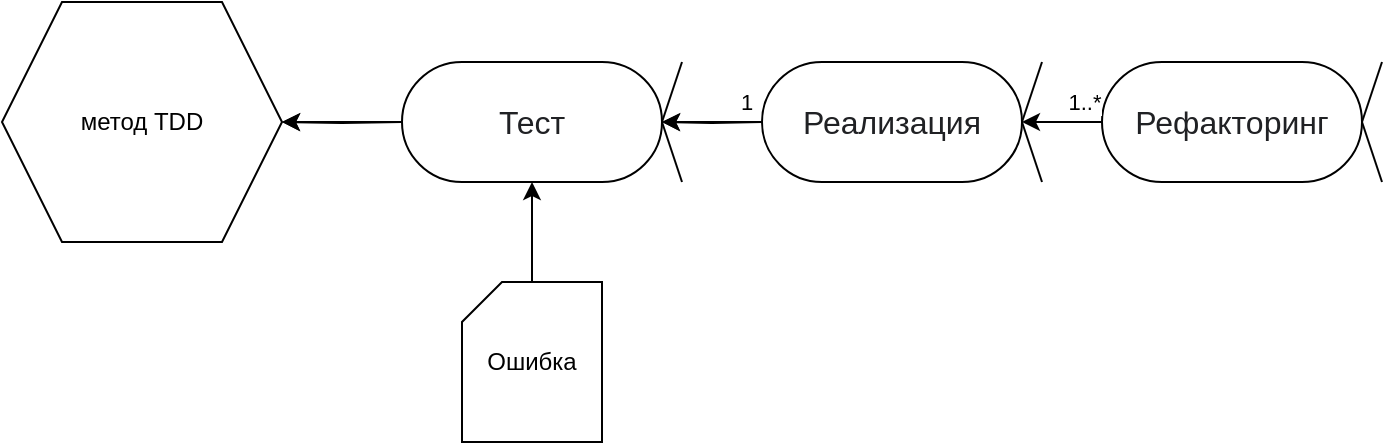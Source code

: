 <mxfile version="15.9.4" type="github">
  <diagram name="Page-1" id="e7e014a7-5840-1c2e-5031-d8a46d1fe8dd">
    <mxGraphModel dx="868" dy="453" grid="1" gridSize="10" guides="1" tooltips="1" connect="1" arrows="1" fold="1" page="1" pageScale="1" pageWidth="1169" pageHeight="826" background="none" math="0" shadow="0">
      <root>
        <mxCell id="0" />
        <mxCell id="1" parent="0" />
        <mxCell id="hjKGUoCsUy8046te_LSd-41" value="метод TDD" style="shape=hexagon;perimeter=hexagonPerimeter2;whiteSpace=wrap;html=1;fixedSize=1;size=30;rotation=0;" vertex="1" parent="1">
          <mxGeometry x="460" y="120" width="140" height="120" as="geometry" />
        </mxCell>
        <mxCell id="hjKGUoCsUy8046te_LSd-42" value="" style="group" vertex="1" connectable="0" parent="1">
          <mxGeometry x="690" y="150" width="110" height="60" as="geometry" />
        </mxCell>
        <mxCell id="hjKGUoCsUy8046te_LSd-43" value="&lt;font color=&quot;#202124&quot; face=&quot;arial, sans-serif&quot;&gt;&lt;span style=&quot;font-size: 16px ; background-color: rgb(255 , 255 , 255)&quot;&gt;Тест&lt;/span&gt;&lt;/font&gt;" style="rounded=1;whiteSpace=wrap;html=1;arcSize=50;" vertex="1" parent="hjKGUoCsUy8046te_LSd-42">
          <mxGeometry x="-30" width="130" height="60" as="geometry" />
        </mxCell>
        <mxCell id="hjKGUoCsUy8046te_LSd-44" value="" style="endArrow=none;html=1;rounded=0;curved=1;entryX=1;entryY=0.5;entryDx=0;entryDy=0;" edge="1" parent="hjKGUoCsUy8046te_LSd-42" target="hjKGUoCsUy8046te_LSd-43">
          <mxGeometry width="50" height="50" relative="1" as="geometry">
            <mxPoint x="110" y="60" as="sourcePoint" />
            <mxPoint x="210" y="-10" as="targetPoint" />
          </mxGeometry>
        </mxCell>
        <mxCell id="hjKGUoCsUy8046te_LSd-45" value="" style="endArrow=none;html=1;rounded=0;curved=1;entryX=1;entryY=0.5;entryDx=0;entryDy=0;" edge="1" parent="hjKGUoCsUy8046te_LSd-42" target="hjKGUoCsUy8046te_LSd-43">
          <mxGeometry width="50" height="50" relative="1" as="geometry">
            <mxPoint x="110" as="sourcePoint" />
            <mxPoint x="110" y="40" as="targetPoint" />
          </mxGeometry>
        </mxCell>
        <mxCell id="hjKGUoCsUy8046te_LSd-46" value="" style="group" vertex="1" connectable="0" parent="1">
          <mxGeometry x="870" y="150" width="110" height="60" as="geometry" />
        </mxCell>
        <mxCell id="hjKGUoCsUy8046te_LSd-47" value="&lt;font color=&quot;#202124&quot; face=&quot;arial, sans-serif&quot;&gt;&lt;span style=&quot;font-size: 16px ; background-color: rgb(255 , 255 , 255)&quot;&gt;Реализация&lt;/span&gt;&lt;/font&gt;" style="rounded=1;whiteSpace=wrap;html=1;arcSize=50;" vertex="1" parent="hjKGUoCsUy8046te_LSd-46">
          <mxGeometry x="-30" width="130" height="60" as="geometry" />
        </mxCell>
        <mxCell id="hjKGUoCsUy8046te_LSd-48" value="" style="endArrow=none;html=1;rounded=0;curved=1;entryX=1;entryY=0.5;entryDx=0;entryDy=0;" edge="1" parent="hjKGUoCsUy8046te_LSd-46" target="hjKGUoCsUy8046te_LSd-47">
          <mxGeometry width="50" height="50" relative="1" as="geometry">
            <mxPoint x="110" y="60" as="sourcePoint" />
            <mxPoint x="210" y="-10" as="targetPoint" />
          </mxGeometry>
        </mxCell>
        <mxCell id="hjKGUoCsUy8046te_LSd-49" value="" style="endArrow=none;html=1;rounded=0;curved=1;entryX=1;entryY=0.5;entryDx=0;entryDy=0;" edge="1" parent="hjKGUoCsUy8046te_LSd-46" target="hjKGUoCsUy8046te_LSd-47">
          <mxGeometry width="50" height="50" relative="1" as="geometry">
            <mxPoint x="110" as="sourcePoint" />
            <mxPoint x="110" y="40" as="targetPoint" />
          </mxGeometry>
        </mxCell>
        <mxCell id="hjKGUoCsUy8046te_LSd-58" style="edgeStyle=orthogonalEdgeStyle;rounded=0;orthogonalLoop=1;jettySize=auto;html=1;exitX=0;exitY=0.5;exitDx=0;exitDy=0;entryX=1;entryY=0.5;entryDx=0;entryDy=0;" edge="1" parent="1" source="hjKGUoCsUy8046te_LSd-43" target="hjKGUoCsUy8046te_LSd-41">
          <mxGeometry relative="1" as="geometry" />
        </mxCell>
        <mxCell id="hjKGUoCsUy8046te_LSd-59" style="edgeStyle=orthogonalEdgeStyle;rounded=0;orthogonalLoop=1;jettySize=auto;html=1;entryX=1;entryY=0.5;entryDx=0;entryDy=0;" edge="1" parent="1" target="hjKGUoCsUy8046te_LSd-41">
          <mxGeometry relative="1" as="geometry">
            <mxPoint x="660" y="180" as="sourcePoint" />
          </mxGeometry>
        </mxCell>
        <mxCell id="hjKGUoCsUy8046te_LSd-62" style="edgeStyle=orthogonalEdgeStyle;rounded=0;orthogonalLoop=1;jettySize=auto;html=1;entryX=1;entryY=0.5;entryDx=0;entryDy=0;" edge="1" parent="1" target="hjKGUoCsUy8046te_LSd-43">
          <mxGeometry relative="1" as="geometry">
            <mxPoint x="810" y="180" as="targetPoint" />
            <mxPoint x="840" y="180" as="sourcePoint" />
          </mxGeometry>
        </mxCell>
        <mxCell id="hjKGUoCsUy8046te_LSd-63" value="1" style="edgeLabel;html=1;align=center;verticalAlign=middle;resizable=0;points=[];" vertex="1" connectable="0" parent="hjKGUoCsUy8046te_LSd-62">
          <mxGeometry x="-0.676" relative="1" as="geometry">
            <mxPoint y="-10" as="offset" />
          </mxGeometry>
        </mxCell>
        <mxCell id="hjKGUoCsUy8046te_LSd-65" value="" style="group" vertex="1" connectable="0" parent="1">
          <mxGeometry x="1040" y="150" width="110" height="60" as="geometry" />
        </mxCell>
        <mxCell id="hjKGUoCsUy8046te_LSd-66" value="&lt;font color=&quot;#202124&quot; face=&quot;arial, sans-serif&quot;&gt;&lt;span style=&quot;font-size: 16px ; background-color: rgb(255 , 255 , 255)&quot;&gt;Рефакторинг&lt;/span&gt;&lt;/font&gt;" style="rounded=1;whiteSpace=wrap;html=1;arcSize=50;" vertex="1" parent="hjKGUoCsUy8046te_LSd-65">
          <mxGeometry x="-30" width="130" height="60" as="geometry" />
        </mxCell>
        <mxCell id="hjKGUoCsUy8046te_LSd-67" value="" style="endArrow=none;html=1;rounded=0;curved=1;entryX=1;entryY=0.5;entryDx=0;entryDy=0;" edge="1" parent="hjKGUoCsUy8046te_LSd-65" target="hjKGUoCsUy8046te_LSd-66">
          <mxGeometry width="50" height="50" relative="1" as="geometry">
            <mxPoint x="110" y="60" as="sourcePoint" />
            <mxPoint x="210" y="-10" as="targetPoint" />
          </mxGeometry>
        </mxCell>
        <mxCell id="hjKGUoCsUy8046te_LSd-68" value="" style="endArrow=none;html=1;rounded=0;curved=1;entryX=1;entryY=0.5;entryDx=0;entryDy=0;" edge="1" parent="hjKGUoCsUy8046te_LSd-65" target="hjKGUoCsUy8046te_LSd-66">
          <mxGeometry width="50" height="50" relative="1" as="geometry">
            <mxPoint x="110" as="sourcePoint" />
            <mxPoint x="110" y="40" as="targetPoint" />
          </mxGeometry>
        </mxCell>
        <mxCell id="hjKGUoCsUy8046te_LSd-69" style="edgeStyle=orthogonalEdgeStyle;rounded=0;orthogonalLoop=1;jettySize=auto;html=1;exitX=0;exitY=0.5;exitDx=0;exitDy=0;entryX=1;entryY=0.5;entryDx=0;entryDy=0;" edge="1" parent="1" source="hjKGUoCsUy8046te_LSd-66" target="hjKGUoCsUy8046te_LSd-47">
          <mxGeometry relative="1" as="geometry" />
        </mxCell>
        <mxCell id="hjKGUoCsUy8046te_LSd-70" value="1..*" style="edgeLabel;html=1;align=center;verticalAlign=middle;resizable=0;points=[];" vertex="1" connectable="0" parent="hjKGUoCsUy8046te_LSd-69">
          <mxGeometry x="-0.288" y="1" relative="1" as="geometry">
            <mxPoint x="5" y="-11" as="offset" />
          </mxGeometry>
        </mxCell>
        <mxCell id="hjKGUoCsUy8046te_LSd-96" style="edgeStyle=orthogonalEdgeStyle;rounded=0;orthogonalLoop=1;jettySize=auto;html=1;" edge="1" parent="1" source="hjKGUoCsUy8046te_LSd-76">
          <mxGeometry relative="1" as="geometry">
            <mxPoint x="725" y="210" as="targetPoint" />
          </mxGeometry>
        </mxCell>
        <mxCell id="hjKGUoCsUy8046te_LSd-76" value="Ошибка" style="shape=card;whiteSpace=wrap;html=1;size=20;" vertex="1" parent="1">
          <mxGeometry x="690" y="260" width="70" height="80" as="geometry" />
        </mxCell>
        <mxCell id="hjKGUoCsUy8046te_LSd-94" value="" style="edgeStyle=orthogonalEdgeStyle;rounded=0;orthogonalLoop=1;jettySize=auto;html=1;" edge="1" parent="1" source="hjKGUoCsUy8046te_LSd-47" target="hjKGUoCsUy8046te_LSd-43">
          <mxGeometry relative="1" as="geometry" />
        </mxCell>
      </root>
    </mxGraphModel>
  </diagram>
</mxfile>
